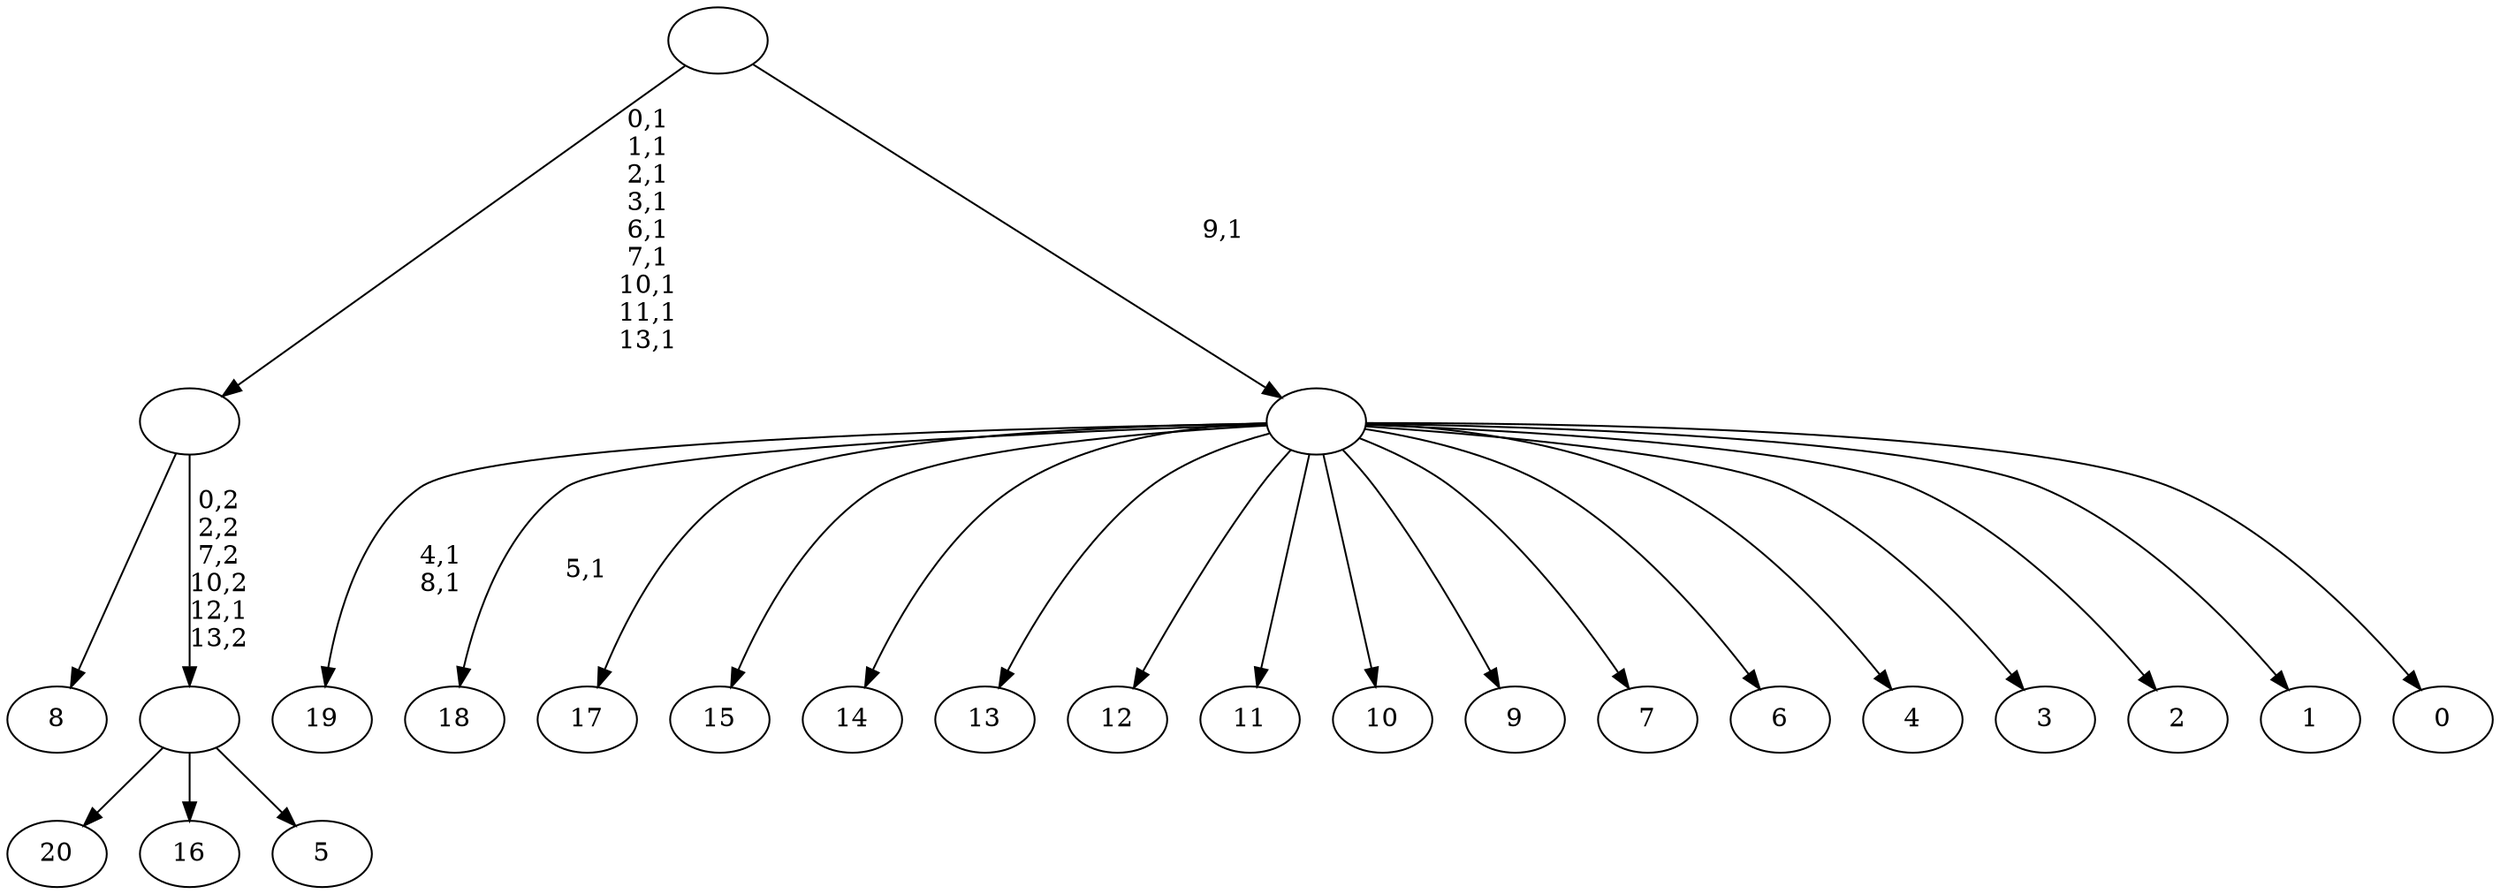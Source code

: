 digraph T {
	35 [label="20"]
	34 [label="19"]
	31 [label="18"]
	29 [label="17"]
	28 [label="16"]
	27 [label="15"]
	26 [label="14"]
	25 [label="13"]
	24 [label="12"]
	23 [label="11"]
	22 [label="10"]
	21 [label="9"]
	20 [label="8"]
	19 [label="7"]
	18 [label="6"]
	17 [label="5"]
	16 [label=""]
	15 [label=""]
	6 [label="4"]
	5 [label="3"]
	4 [label="2"]
	3 [label="1"]
	2 [label="0"]
	1 [label=""]
	0 [label=""]
	16 -> 35 [label=""]
	16 -> 28 [label=""]
	16 -> 17 [label=""]
	15 -> 20 [label=""]
	15 -> 16 [label="0,2\n2,2\n7,2\n10,2\n12,1\n13,2"]
	1 -> 31 [label="5,1"]
	1 -> 34 [label="4,1\n8,1"]
	1 -> 29 [label=""]
	1 -> 27 [label=""]
	1 -> 26 [label=""]
	1 -> 25 [label=""]
	1 -> 24 [label=""]
	1 -> 23 [label=""]
	1 -> 22 [label=""]
	1 -> 21 [label=""]
	1 -> 19 [label=""]
	1 -> 18 [label=""]
	1 -> 6 [label=""]
	1 -> 5 [label=""]
	1 -> 4 [label=""]
	1 -> 3 [label=""]
	1 -> 2 [label=""]
	0 -> 15 [label="0,1\n1,1\n2,1\n3,1\n6,1\n7,1\n10,1\n11,1\n13,1"]
	0 -> 1 [label="9,1"]
}
